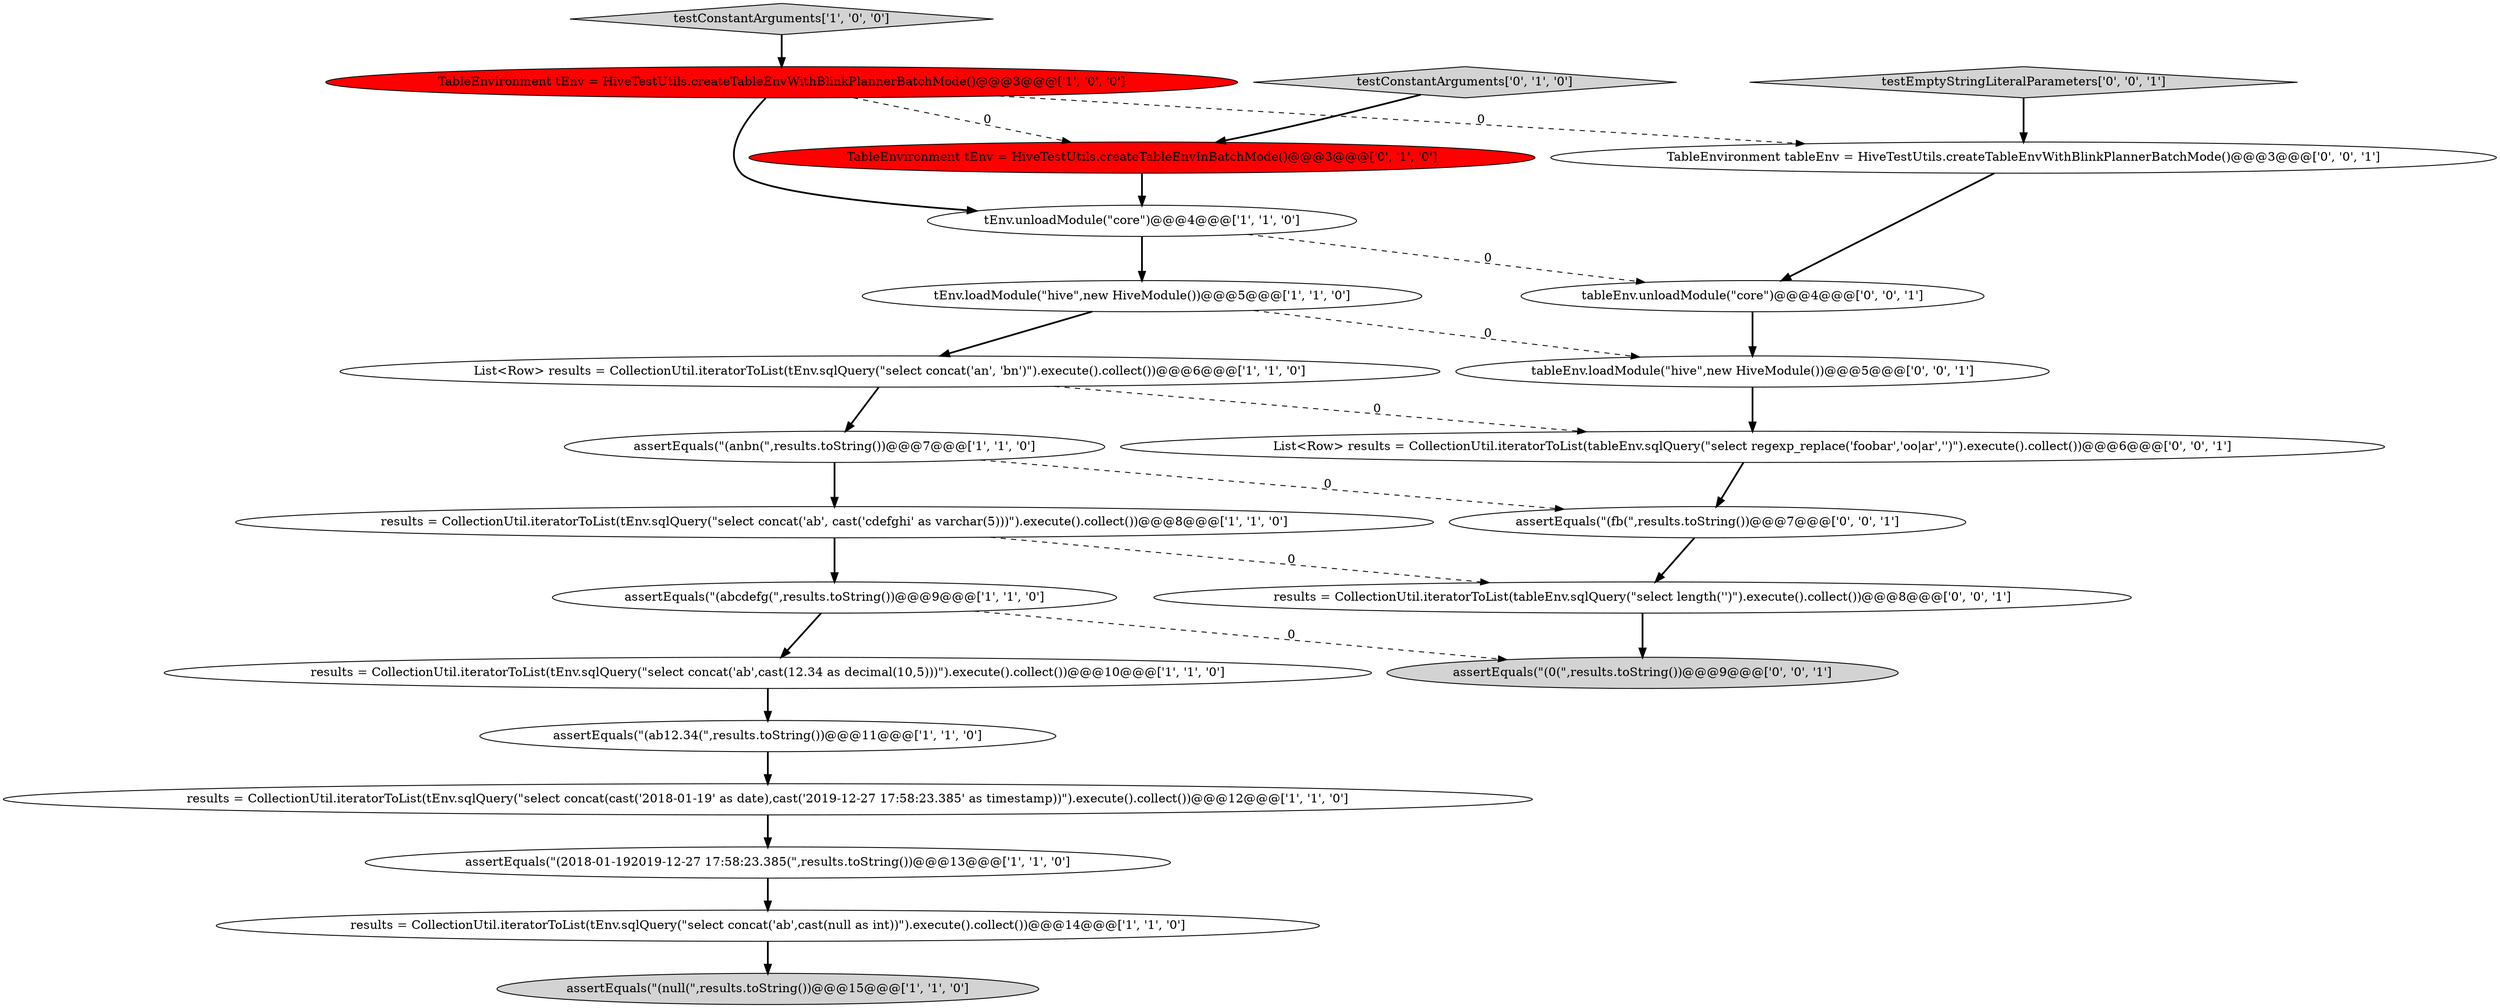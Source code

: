 digraph {
8 [style = filled, label = "assertEquals(\"(null(\",results.toString())@@@15@@@['1', '1', '0']", fillcolor = lightgray, shape = ellipse image = "AAA0AAABBB1BBB"];
21 [style = filled, label = "results = CollectionUtil.iteratorToList(tableEnv.sqlQuery(\"select length('')\").execute().collect())@@@8@@@['0', '0', '1']", fillcolor = white, shape = ellipse image = "AAA0AAABBB3BBB"];
12 [style = filled, label = "assertEquals(\"(abcdefg(\",results.toString())@@@9@@@['1', '1', '0']", fillcolor = white, shape = ellipse image = "AAA0AAABBB1BBB"];
2 [style = filled, label = "results = CollectionUtil.iteratorToList(tEnv.sqlQuery(\"select concat('ab',cast(12.34 as decimal(10,5)))\").execute().collect())@@@10@@@['1', '1', '0']", fillcolor = white, shape = ellipse image = "AAA0AAABBB1BBB"];
23 [style = filled, label = "TableEnvironment tableEnv = HiveTestUtils.createTableEnvWithBlinkPlannerBatchMode()@@@3@@@['0', '0', '1']", fillcolor = white, shape = ellipse image = "AAA0AAABBB3BBB"];
20 [style = filled, label = "List<Row> results = CollectionUtil.iteratorToList(tableEnv.sqlQuery(\"select regexp_replace('foobar','oo|ar','')\").execute().collect())@@@6@@@['0', '0', '1']", fillcolor = white, shape = ellipse image = "AAA0AAABBB3BBB"];
7 [style = filled, label = "results = CollectionUtil.iteratorToList(tEnv.sqlQuery(\"select concat(cast('2018-01-19' as date),cast('2019-12-27 17:58:23.385' as timestamp))\").execute().collect())@@@12@@@['1', '1', '0']", fillcolor = white, shape = ellipse image = "AAA0AAABBB1BBB"];
3 [style = filled, label = "tEnv.unloadModule(\"core\")@@@4@@@['1', '1', '0']", fillcolor = white, shape = ellipse image = "AAA0AAABBB1BBB"];
0 [style = filled, label = "assertEquals(\"(2018-01-192019-12-27 17:58:23.385(\",results.toString())@@@13@@@['1', '1', '0']", fillcolor = white, shape = ellipse image = "AAA0AAABBB1BBB"];
1 [style = filled, label = "results = CollectionUtil.iteratorToList(tEnv.sqlQuery(\"select concat('ab',cast(null as int))\").execute().collect())@@@14@@@['1', '1', '0']", fillcolor = white, shape = ellipse image = "AAA0AAABBB1BBB"];
16 [style = filled, label = "assertEquals(\"(0(\",results.toString())@@@9@@@['0', '0', '1']", fillcolor = lightgray, shape = ellipse image = "AAA0AAABBB3BBB"];
18 [style = filled, label = "tableEnv.unloadModule(\"core\")@@@4@@@['0', '0', '1']", fillcolor = white, shape = ellipse image = "AAA0AAABBB3BBB"];
19 [style = filled, label = "tableEnv.loadModule(\"hive\",new HiveModule())@@@5@@@['0', '0', '1']", fillcolor = white, shape = ellipse image = "AAA0AAABBB3BBB"];
5 [style = filled, label = "List<Row> results = CollectionUtil.iteratorToList(tEnv.sqlQuery(\"select concat('an', 'bn')\").execute().collect())@@@6@@@['1', '1', '0']", fillcolor = white, shape = ellipse image = "AAA0AAABBB1BBB"];
11 [style = filled, label = "tEnv.loadModule(\"hive\",new HiveModule())@@@5@@@['1', '1', '0']", fillcolor = white, shape = ellipse image = "AAA0AAABBB1BBB"];
9 [style = filled, label = "TableEnvironment tEnv = HiveTestUtils.createTableEnvWithBlinkPlannerBatchMode()@@@3@@@['1', '0', '0']", fillcolor = red, shape = ellipse image = "AAA1AAABBB1BBB"];
15 [style = filled, label = "TableEnvironment tEnv = HiveTestUtils.createTableEnvInBatchMode()@@@3@@@['0', '1', '0']", fillcolor = red, shape = ellipse image = "AAA1AAABBB2BBB"];
6 [style = filled, label = "assertEquals(\"(anbn(\",results.toString())@@@7@@@['1', '1', '0']", fillcolor = white, shape = ellipse image = "AAA0AAABBB1BBB"];
13 [style = filled, label = "assertEquals(\"(ab12.34(\",results.toString())@@@11@@@['1', '1', '0']", fillcolor = white, shape = ellipse image = "AAA0AAABBB1BBB"];
17 [style = filled, label = "assertEquals(\"(fb(\",results.toString())@@@7@@@['0', '0', '1']", fillcolor = white, shape = ellipse image = "AAA0AAABBB3BBB"];
22 [style = filled, label = "testEmptyStringLiteralParameters['0', '0', '1']", fillcolor = lightgray, shape = diamond image = "AAA0AAABBB3BBB"];
4 [style = filled, label = "results = CollectionUtil.iteratorToList(tEnv.sqlQuery(\"select concat('ab', cast('cdefghi' as varchar(5)))\").execute().collect())@@@8@@@['1', '1', '0']", fillcolor = white, shape = ellipse image = "AAA0AAABBB1BBB"];
10 [style = filled, label = "testConstantArguments['1', '0', '0']", fillcolor = lightgray, shape = diamond image = "AAA0AAABBB1BBB"];
14 [style = filled, label = "testConstantArguments['0', '1', '0']", fillcolor = lightgray, shape = diamond image = "AAA0AAABBB2BBB"];
20->17 [style = bold, label=""];
1->8 [style = bold, label=""];
12->16 [style = dashed, label="0"];
19->20 [style = bold, label=""];
3->18 [style = dashed, label="0"];
3->11 [style = bold, label=""];
18->19 [style = bold, label=""];
7->0 [style = bold, label=""];
6->17 [style = dashed, label="0"];
15->3 [style = bold, label=""];
4->21 [style = dashed, label="0"];
22->23 [style = bold, label=""];
9->23 [style = dashed, label="0"];
5->20 [style = dashed, label="0"];
2->13 [style = bold, label=""];
6->4 [style = bold, label=""];
11->5 [style = bold, label=""];
12->2 [style = bold, label=""];
5->6 [style = bold, label=""];
11->19 [style = dashed, label="0"];
13->7 [style = bold, label=""];
0->1 [style = bold, label=""];
21->16 [style = bold, label=""];
4->12 [style = bold, label=""];
9->3 [style = bold, label=""];
14->15 [style = bold, label=""];
10->9 [style = bold, label=""];
17->21 [style = bold, label=""];
23->18 [style = bold, label=""];
9->15 [style = dashed, label="0"];
}

